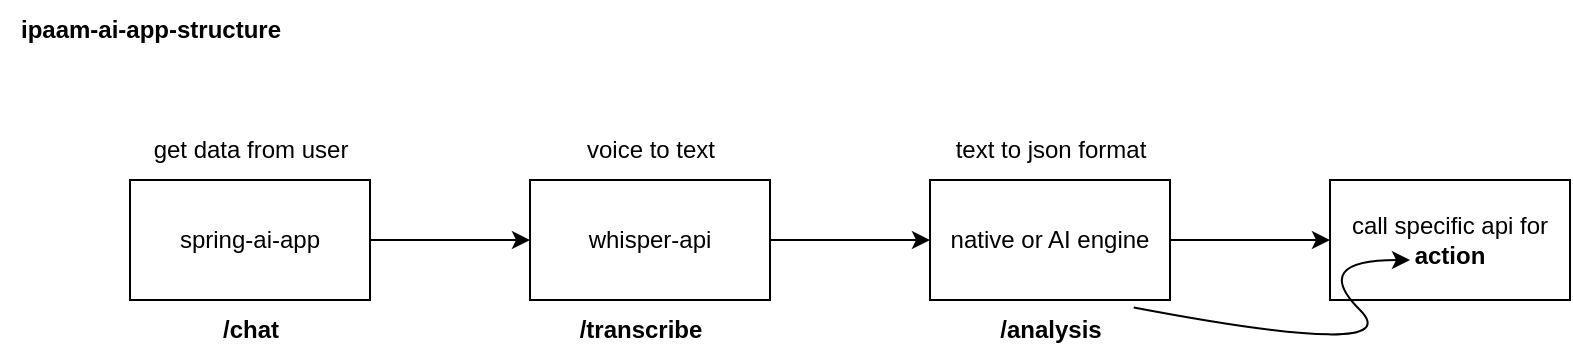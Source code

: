 <mxfile version="27.1.1">
  <diagram name="Page-1" id="iZzkB2YjQ0Gdf6qLwqvi">
    <mxGraphModel dx="1511" dy="1527" grid="1" gridSize="10" guides="1" tooltips="1" connect="1" arrows="1" fold="1" page="1" pageScale="1" pageWidth="1169" pageHeight="827" math="0" shadow="0">
      <root>
        <mxCell id="0" />
        <mxCell id="1" parent="0" />
        <mxCell id="684uXd6RHOkGfTgg1Wcb-3" style="edgeStyle=orthogonalEdgeStyle;rounded=0;orthogonalLoop=1;jettySize=auto;html=1;entryX=0;entryY=0.5;entryDx=0;entryDy=0;" edge="1" parent="1" source="684uXd6RHOkGfTgg1Wcb-1" target="684uXd6RHOkGfTgg1Wcb-2">
          <mxGeometry relative="1" as="geometry" />
        </mxCell>
        <mxCell id="684uXd6RHOkGfTgg1Wcb-1" value="spring-ai-app" style="rounded=0;whiteSpace=wrap;html=1;" vertex="1" parent="1">
          <mxGeometry x="257" y="300" width="120" height="60" as="geometry" />
        </mxCell>
        <mxCell id="684uXd6RHOkGfTgg1Wcb-5" style="edgeStyle=orthogonalEdgeStyle;rounded=0;orthogonalLoop=1;jettySize=auto;html=1;" edge="1" parent="1" source="684uXd6RHOkGfTgg1Wcb-2" target="684uXd6RHOkGfTgg1Wcb-4">
          <mxGeometry relative="1" as="geometry" />
        </mxCell>
        <mxCell id="684uXd6RHOkGfTgg1Wcb-2" value="whisper-api" style="rounded=0;whiteSpace=wrap;html=1;" vertex="1" parent="1">
          <mxGeometry x="457" y="300" width="120" height="60" as="geometry" />
        </mxCell>
        <mxCell id="684uXd6RHOkGfTgg1Wcb-10" style="edgeStyle=orthogonalEdgeStyle;rounded=0;orthogonalLoop=1;jettySize=auto;html=1;entryX=0;entryY=0.5;entryDx=0;entryDy=0;" edge="1" parent="1" source="684uXd6RHOkGfTgg1Wcb-4" target="684uXd6RHOkGfTgg1Wcb-9">
          <mxGeometry relative="1" as="geometry" />
        </mxCell>
        <mxCell id="684uXd6RHOkGfTgg1Wcb-4" value="native or AI engine" style="rounded=0;whiteSpace=wrap;html=1;" vertex="1" parent="1">
          <mxGeometry x="657" y="300" width="120" height="60" as="geometry" />
        </mxCell>
        <mxCell id="684uXd6RHOkGfTgg1Wcb-6" value="&lt;span style=&quot;color: light-dark(rgb(0, 0, 0), rgb(0, 204, 204));&quot;&gt;text to json format&lt;/span&gt;" style="text;html=1;align=center;verticalAlign=middle;resizable=0;points=[];autosize=1;strokeColor=none;fillColor=none;" vertex="1" parent="1">
          <mxGeometry x="657" y="270" width="120" height="30" as="geometry" />
        </mxCell>
        <mxCell id="684uXd6RHOkGfTgg1Wcb-7" value="&lt;span style=&quot;color: light-dark(rgb(0, 0, 0), rgb(0, 204, 204));&quot;&gt;voice to text&lt;/span&gt;" style="text;html=1;align=center;verticalAlign=middle;resizable=0;points=[];autosize=1;strokeColor=none;fillColor=none;" vertex="1" parent="1">
          <mxGeometry x="472" y="270" width="90" height="30" as="geometry" />
        </mxCell>
        <mxCell id="684uXd6RHOkGfTgg1Wcb-8" value="&lt;span style=&quot;color: light-dark(rgb(0, 0, 0), rgb(0, 204, 204));&quot;&gt;get data from user&lt;/span&gt;" style="text;html=1;align=center;verticalAlign=middle;resizable=0;points=[];autosize=1;strokeColor=none;fillColor=none;" vertex="1" parent="1">
          <mxGeometry x="257" y="270" width="120" height="30" as="geometry" />
        </mxCell>
        <mxCell id="684uXd6RHOkGfTgg1Wcb-9" value="call specific api for &lt;b&gt;&lt;span style=&quot;color: light-dark(rgb(0, 0, 0), rgb(0, 153, 0));&quot;&gt;action&lt;/span&gt;&lt;/b&gt;" style="rounded=0;whiteSpace=wrap;html=1;" vertex="1" parent="1">
          <mxGeometry x="857" y="300" width="120" height="60" as="geometry" />
        </mxCell>
        <mxCell id="684uXd6RHOkGfTgg1Wcb-12" value="" style="curved=1;endArrow=classic;html=1;rounded=0;exitX=0.849;exitY=1.062;exitDx=0;exitDy=0;exitPerimeter=0;" edge="1" parent="1" source="684uXd6RHOkGfTgg1Wcb-4">
          <mxGeometry width="50" height="50" relative="1" as="geometry">
            <mxPoint x="847" y="390" as="sourcePoint" />
            <mxPoint x="897" y="340" as="targetPoint" />
            <Array as="points">
              <mxPoint x="897" y="390" />
              <mxPoint x="847" y="340" />
            </Array>
          </mxGeometry>
        </mxCell>
        <mxCell id="684uXd6RHOkGfTgg1Wcb-13" value="&lt;b&gt;&lt;span style=&quot;color: light-dark(rgb(0, 0, 0), rgb(0, 102, 204));&quot;&gt;/chat&lt;/span&gt;&lt;/b&gt;" style="text;html=1;align=center;verticalAlign=middle;resizable=0;points=[];autosize=1;strokeColor=none;fillColor=none;" vertex="1" parent="1">
          <mxGeometry x="292" y="360" width="50" height="30" as="geometry" />
        </mxCell>
        <mxCell id="684uXd6RHOkGfTgg1Wcb-14" value="&lt;span style=&quot;color: light-dark(rgb(0, 0, 0), rgb(0, 102, 204));&quot;&gt;&lt;b&gt;/transcribe&lt;/b&gt;&lt;/span&gt;" style="text;html=1;align=center;verticalAlign=middle;resizable=0;points=[];autosize=1;strokeColor=none;fillColor=none;" vertex="1" parent="1">
          <mxGeometry x="472" y="360" width="80" height="30" as="geometry" />
        </mxCell>
        <mxCell id="684uXd6RHOkGfTgg1Wcb-15" value="&lt;span style=&quot;color: light-dark(rgb(0, 0, 0), rgb(0, 102, 204));&quot;&gt;&lt;b&gt;/analysis&lt;/b&gt;&lt;/span&gt;" style="text;html=1;align=center;verticalAlign=middle;resizable=0;points=[];autosize=1;strokeColor=none;fillColor=none;" vertex="1" parent="1">
          <mxGeometry x="682" y="360" width="70" height="30" as="geometry" />
        </mxCell>
        <mxCell id="684uXd6RHOkGfTgg1Wcb-16" value="&lt;b&gt;&lt;span style=&quot;color: light-dark(rgb(0, 0, 0), rgb(153, 0, 0));&quot;&gt;ipaam-ai-app-structure&lt;/span&gt;&lt;/b&gt;" style="text;html=1;align=center;verticalAlign=middle;resizable=0;points=[];autosize=1;strokeColor=none;fillColor=none;" vertex="1" parent="1">
          <mxGeometry x="192" y="210" width="150" height="30" as="geometry" />
        </mxCell>
      </root>
    </mxGraphModel>
  </diagram>
</mxfile>
